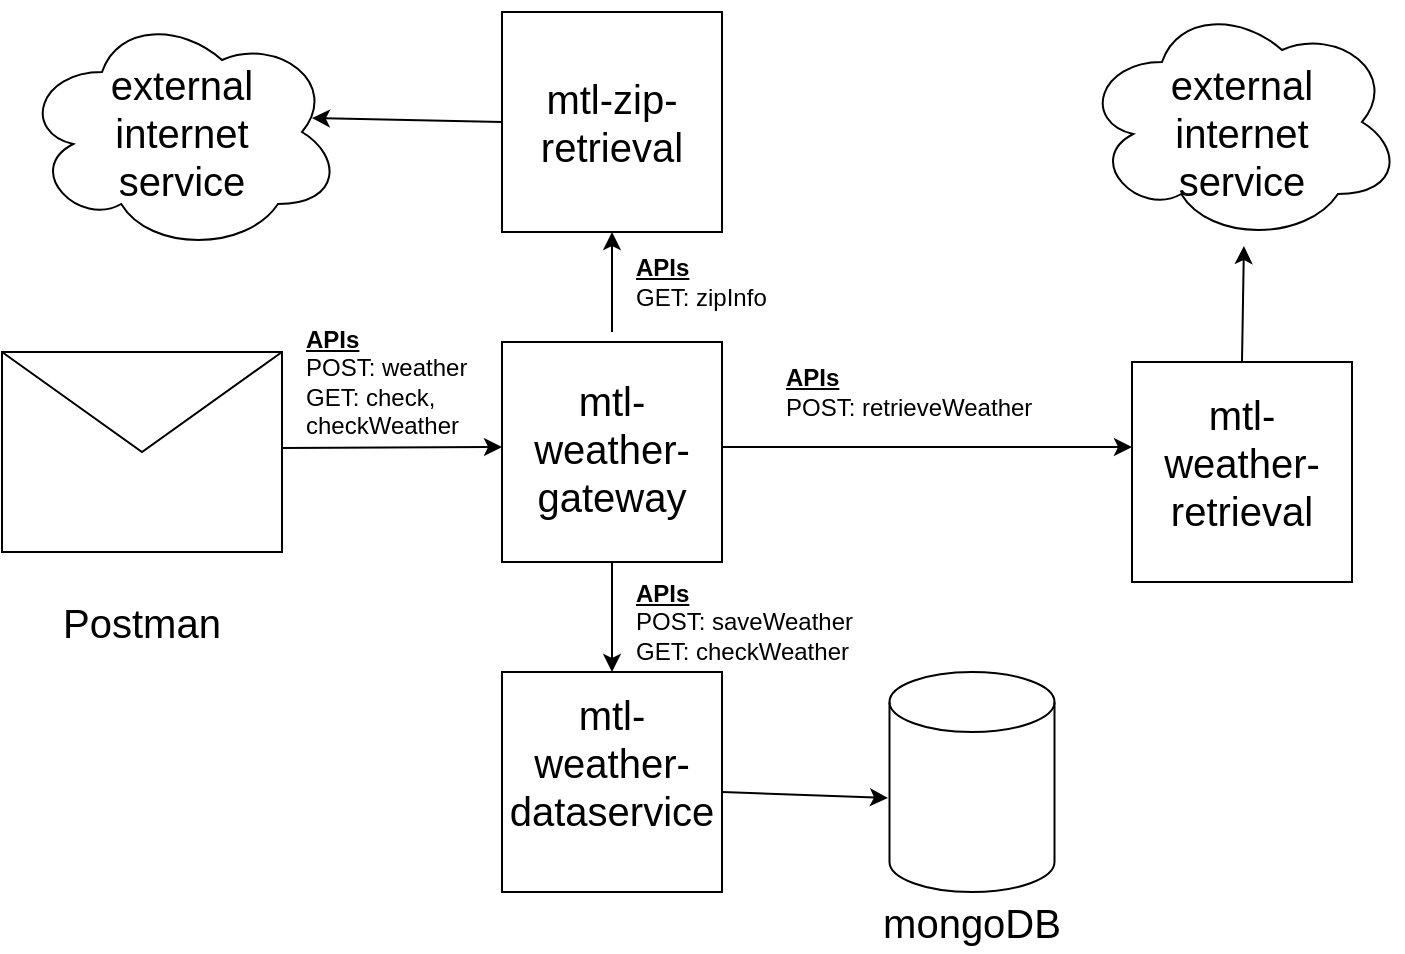 <mxfile version="14.2.7" type="device"><diagram id="EnpcnhzjMk2H3jzspZku" name="Page-1"><mxGraphModel dx="1422" dy="794" grid="1" gridSize="10" guides="1" tooltips="1" connect="1" arrows="1" fold="1" page="1" pageScale="1" pageWidth="850" pageHeight="1100" math="0" shadow="0"><root><mxCell id="0"/><mxCell id="1" parent="0"/><mxCell id="1mwVIMIsdA8qm1WWxDNF-25" value="" style="whiteSpace=wrap;html=1;aspect=fixed;" vertex="1" parent="1"><mxGeometry x="340" y="20" width="110" height="110" as="geometry"/></mxCell><mxCell id="1mwVIMIsdA8qm1WWxDNF-1" value="" style="shape=message;html=1;whiteSpace=wrap;html=1;outlineConnect=0;" vertex="1" parent="1"><mxGeometry x="90" y="190" width="140" height="100" as="geometry"/></mxCell><mxCell id="1mwVIMIsdA8qm1WWxDNF-2" value="&lt;font style=&quot;font-size: 20px&quot;&gt;Postman&lt;/font&gt;" style="text;html=1;strokeColor=none;fillColor=none;align=center;verticalAlign=middle;whiteSpace=wrap;rounded=0;" vertex="1" parent="1"><mxGeometry x="90" y="310" width="140" height="30" as="geometry"/></mxCell><mxCell id="1mwVIMIsdA8qm1WWxDNF-3" value="" style="whiteSpace=wrap;html=1;aspect=fixed;" vertex="1" parent="1"><mxGeometry x="340" y="185" width="110" height="110" as="geometry"/></mxCell><mxCell id="1mwVIMIsdA8qm1WWxDNF-5" value="" style="whiteSpace=wrap;html=1;aspect=fixed;" vertex="1" parent="1"><mxGeometry x="655" y="195" width="110" height="110" as="geometry"/></mxCell><mxCell id="1mwVIMIsdA8qm1WWxDNF-6" value="" style="whiteSpace=wrap;html=1;aspect=fixed;" vertex="1" parent="1"><mxGeometry x="340" y="350" width="110" height="110" as="geometry"/></mxCell><mxCell id="1mwVIMIsdA8qm1WWxDNF-7" value="" style="shape=cylinder3;whiteSpace=wrap;html=1;boundedLbl=1;backgroundOutline=1;size=15;" vertex="1" parent="1"><mxGeometry x="533.75" y="350" width="82.5" height="110" as="geometry"/></mxCell><mxCell id="1mwVIMIsdA8qm1WWxDNF-8" value="" style="ellipse;shape=cloud;whiteSpace=wrap;html=1;" vertex="1" parent="1"><mxGeometry x="630" y="15" width="160" height="120" as="geometry"/></mxCell><mxCell id="1mwVIMIsdA8qm1WWxDNF-9" value="&lt;font style=&quot;font-size: 20px&quot;&gt;mtl-weather-dataservice&lt;/font&gt;" style="text;html=1;strokeColor=none;fillColor=none;align=center;verticalAlign=middle;whiteSpace=wrap;rounded=0;" vertex="1" parent="1"><mxGeometry x="340" y="380" width="110" height="30" as="geometry"/></mxCell><mxCell id="1mwVIMIsdA8qm1WWxDNF-10" value="&lt;font style=&quot;font-size: 20px&quot;&gt;mtl-weather-gateway&lt;/font&gt;" style="text;html=1;strokeColor=none;fillColor=none;align=center;verticalAlign=middle;whiteSpace=wrap;rounded=0;" vertex="1" parent="1"><mxGeometry x="340" y="190" width="110" height="95" as="geometry"/></mxCell><mxCell id="1mwVIMIsdA8qm1WWxDNF-11" value="&lt;font style=&quot;font-size: 20px&quot;&gt;mtl-weather-retrieval&lt;/font&gt;" style="text;html=1;strokeColor=none;fillColor=none;align=center;verticalAlign=middle;whiteSpace=wrap;rounded=0;" vertex="1" parent="1"><mxGeometry x="655" y="230" width="110" height="30" as="geometry"/></mxCell><mxCell id="1mwVIMIsdA8qm1WWxDNF-12" value="&lt;span style=&quot;font-size: 20px&quot;&gt;mongoDB&lt;/span&gt;" style="text;html=1;strokeColor=none;fillColor=none;align=center;verticalAlign=middle;whiteSpace=wrap;rounded=0;" vertex="1" parent="1"><mxGeometry x="520" y="460" width="110" height="30" as="geometry"/></mxCell><mxCell id="1mwVIMIsdA8qm1WWxDNF-13" value="&lt;span style=&quot;font-size: 20px&quot;&gt;external internet service&lt;/span&gt;" style="text;html=1;strokeColor=none;fillColor=none;align=center;verticalAlign=middle;whiteSpace=wrap;rounded=0;" vertex="1" parent="1"><mxGeometry x="655" y="65" width="110" height="30" as="geometry"/></mxCell><mxCell id="1mwVIMIsdA8qm1WWxDNF-14" style="edgeStyle=orthogonalEdgeStyle;rounded=0;orthogonalLoop=1;jettySize=auto;html=1;exitX=0.5;exitY=1;exitDx=0;exitDy=0;" edge="1" parent="1" source="1mwVIMIsdA8qm1WWxDNF-9" target="1mwVIMIsdA8qm1WWxDNF-9"><mxGeometry relative="1" as="geometry"/></mxCell><mxCell id="1mwVIMIsdA8qm1WWxDNF-15" value="" style="endArrow=classic;html=1;entryX=0;entryY=0.5;entryDx=0;entryDy=0;" edge="1" parent="1" target="1mwVIMIsdA8qm1WWxDNF-10"><mxGeometry width="50" height="50" relative="1" as="geometry"><mxPoint x="230" y="238" as="sourcePoint"/><mxPoint x="460" y="200" as="targetPoint"/></mxGeometry></mxCell><mxCell id="1mwVIMIsdA8qm1WWxDNF-16" value="" style="endArrow=classic;html=1;entryX=0.5;entryY=0;entryDx=0;entryDy=0;exitX=0.5;exitY=1;exitDx=0;exitDy=0;" edge="1" parent="1" source="1mwVIMIsdA8qm1WWxDNF-3" target="1mwVIMIsdA8qm1WWxDNF-6"><mxGeometry width="50" height="50" relative="1" as="geometry"><mxPoint x="240" y="248" as="sourcePoint"/><mxPoint x="350" y="247.5" as="targetPoint"/></mxGeometry></mxCell><mxCell id="1mwVIMIsdA8qm1WWxDNF-17" value="" style="endArrow=classic;html=1;exitX=1;exitY=1;exitDx=0;exitDy=0;" edge="1" parent="1" source="1mwVIMIsdA8qm1WWxDNF-9"><mxGeometry width="50" height="50" relative="1" as="geometry"><mxPoint x="250" y="258" as="sourcePoint"/><mxPoint x="533" y="413" as="targetPoint"/></mxGeometry></mxCell><mxCell id="1mwVIMIsdA8qm1WWxDNF-18" value="" style="endArrow=classic;html=1;exitX=1;exitY=0.5;exitDx=0;exitDy=0;entryX=0;entryY=0.25;entryDx=0;entryDy=0;" edge="1" parent="1" source="1mwVIMIsdA8qm1WWxDNF-10" target="1mwVIMIsdA8qm1WWxDNF-11"><mxGeometry width="50" height="50" relative="1" as="geometry"><mxPoint x="260" y="268" as="sourcePoint"/><mxPoint x="520" y="238" as="targetPoint"/></mxGeometry></mxCell><mxCell id="1mwVIMIsdA8qm1WWxDNF-19" value="" style="endArrow=classic;html=1;exitX=0.5;exitY=0;exitDx=0;exitDy=0;entryX=0.506;entryY=0.975;entryDx=0;entryDy=0;entryPerimeter=0;" edge="1" parent="1" source="1mwVIMIsdA8qm1WWxDNF-5"><mxGeometry width="50" height="50" relative="1" as="geometry"><mxPoint x="405" y="288" as="sourcePoint"/><mxPoint x="710.96" y="137" as="targetPoint"/></mxGeometry></mxCell><mxCell id="1mwVIMIsdA8qm1WWxDNF-21" value="&lt;u style=&quot;font-weight: bold&quot;&gt;APIs&lt;/u&gt;&lt;br&gt;POST: weather&lt;br&gt;GET: check, checkWeather" style="text;html=1;strokeColor=none;fillColor=none;align=left;verticalAlign=middle;whiteSpace=wrap;rounded=0;" vertex="1" parent="1"><mxGeometry x="240" y="180" width="90" height="50" as="geometry"/></mxCell><mxCell id="1mwVIMIsdA8qm1WWxDNF-22" value="&lt;u style=&quot;font-weight: bold&quot;&gt;APIs&lt;/u&gt;&lt;br&gt;POST: retrieveWeather" style="text;html=1;strokeColor=none;fillColor=none;align=left;verticalAlign=middle;whiteSpace=wrap;rounded=0;" vertex="1" parent="1"><mxGeometry x="480" y="185" width="130" height="50" as="geometry"/></mxCell><mxCell id="1mwVIMIsdA8qm1WWxDNF-23" value="&lt;u style=&quot;font-weight: bold&quot;&gt;APIs&lt;/u&gt;&lt;br&gt;POST: saveWeather&lt;br&gt;GET: checkWeather" style="text;html=1;strokeColor=none;fillColor=none;align=left;verticalAlign=middle;whiteSpace=wrap;rounded=0;" vertex="1" parent="1"><mxGeometry x="405" y="300" width="130" height="50" as="geometry"/></mxCell><mxCell id="1mwVIMIsdA8qm1WWxDNF-24" value="&lt;font style=&quot;font-size: 20px&quot;&gt;mtl-zip-retrieval&lt;/font&gt;" style="text;html=1;strokeColor=none;fillColor=none;align=center;verticalAlign=middle;whiteSpace=wrap;rounded=0;" vertex="1" parent="1"><mxGeometry x="340" y="27.5" width="110" height="95" as="geometry"/></mxCell><mxCell id="1mwVIMIsdA8qm1WWxDNF-26" value="" style="endArrow=classic;html=1;entryX=0.5;entryY=1;entryDx=0;entryDy=0;" edge="1" parent="1" target="1mwVIMIsdA8qm1WWxDNF-25"><mxGeometry width="50" height="50" relative="1" as="geometry"><mxPoint x="395" y="180" as="sourcePoint"/><mxPoint x="405" y="360" as="targetPoint"/></mxGeometry></mxCell><mxCell id="1mwVIMIsdA8qm1WWxDNF-28" value="&lt;u style=&quot;font-weight: bold&quot;&gt;APIs&lt;/u&gt;&lt;br&gt;GET: zipInfo" style="text;html=1;strokeColor=none;fillColor=none;align=left;verticalAlign=middle;whiteSpace=wrap;rounded=0;" vertex="1" parent="1"><mxGeometry x="405" y="130" width="90" height="50" as="geometry"/></mxCell><mxCell id="1mwVIMIsdA8qm1WWxDNF-29" value="" style="ellipse;shape=cloud;whiteSpace=wrap;html=1;" vertex="1" parent="1"><mxGeometry x="100" y="20" width="160" height="120" as="geometry"/></mxCell><mxCell id="1mwVIMIsdA8qm1WWxDNF-30" value="" style="endArrow=classic;html=1;exitX=0;exitY=0.5;exitDx=0;exitDy=0;entryX=0.906;entryY=0.442;entryDx=0;entryDy=0;entryPerimeter=0;" edge="1" parent="1" source="1mwVIMIsdA8qm1WWxDNF-24" target="1mwVIMIsdA8qm1WWxDNF-29"><mxGeometry width="50" height="50" relative="1" as="geometry"><mxPoint x="585" y="195" as="sourcePoint"/><mxPoint x="585.96" y="137" as="targetPoint"/></mxGeometry></mxCell><mxCell id="1mwVIMIsdA8qm1WWxDNF-31" value="&lt;span style=&quot;font-size: 20px&quot;&gt;external internet service&lt;/span&gt;" style="text;html=1;strokeColor=none;fillColor=none;align=center;verticalAlign=middle;whiteSpace=wrap;rounded=0;" vertex="1" parent="1"><mxGeometry x="125" y="65" width="110" height="30" as="geometry"/></mxCell></root></mxGraphModel></diagram></mxfile>